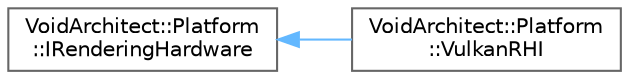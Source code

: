 digraph "Graphical Class Hierarchy"
{
 // LATEX_PDF_SIZE
  bgcolor="transparent";
  edge [fontname=Helvetica,fontsize=10,labelfontname=Helvetica,labelfontsize=10];
  node [fontname=Helvetica,fontsize=10,shape=box,height=0.2,width=0.4];
  rankdir="LR";
  Node0 [id="Node000000",label="VoidArchitect::Platform\l::IRenderingHardware",height=0.2,width=0.4,color="grey40", fillcolor="white", style="filled",URL="$class_void_architect_1_1_platform_1_1_i_rendering_hardware.html",tooltip=" "];
  Node0 -> Node1 [id="edge19_Node000000_Node000001",dir="back",color="steelblue1",style="solid",tooltip=" "];
  Node1 [id="Node000001",label="VoidArchitect::Platform\l::VulkanRHI",height=0.2,width=0.4,color="grey40", fillcolor="white", style="filled",URL="$class_void_architect_1_1_platform_1_1_vulkan_r_h_i.html",tooltip=" "];
}
